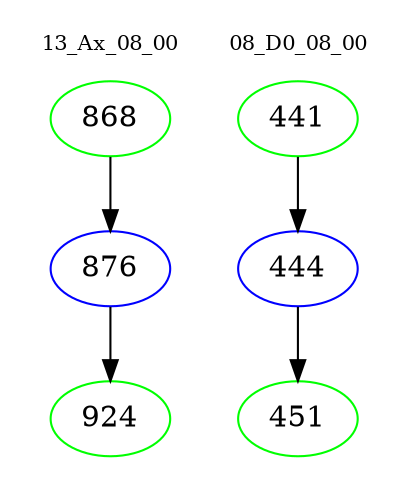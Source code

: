 digraph{
subgraph cluster_0 {
color = white
label = "13_Ax_08_00";
fontsize=10;
T0_868 [label="868", color="green"]
T0_868 -> T0_876 [color="black"]
T0_876 [label="876", color="blue"]
T0_876 -> T0_924 [color="black"]
T0_924 [label="924", color="green"]
}
subgraph cluster_1 {
color = white
label = "08_D0_08_00";
fontsize=10;
T1_441 [label="441", color="green"]
T1_441 -> T1_444 [color="black"]
T1_444 [label="444", color="blue"]
T1_444 -> T1_451 [color="black"]
T1_451 [label="451", color="green"]
}
}
